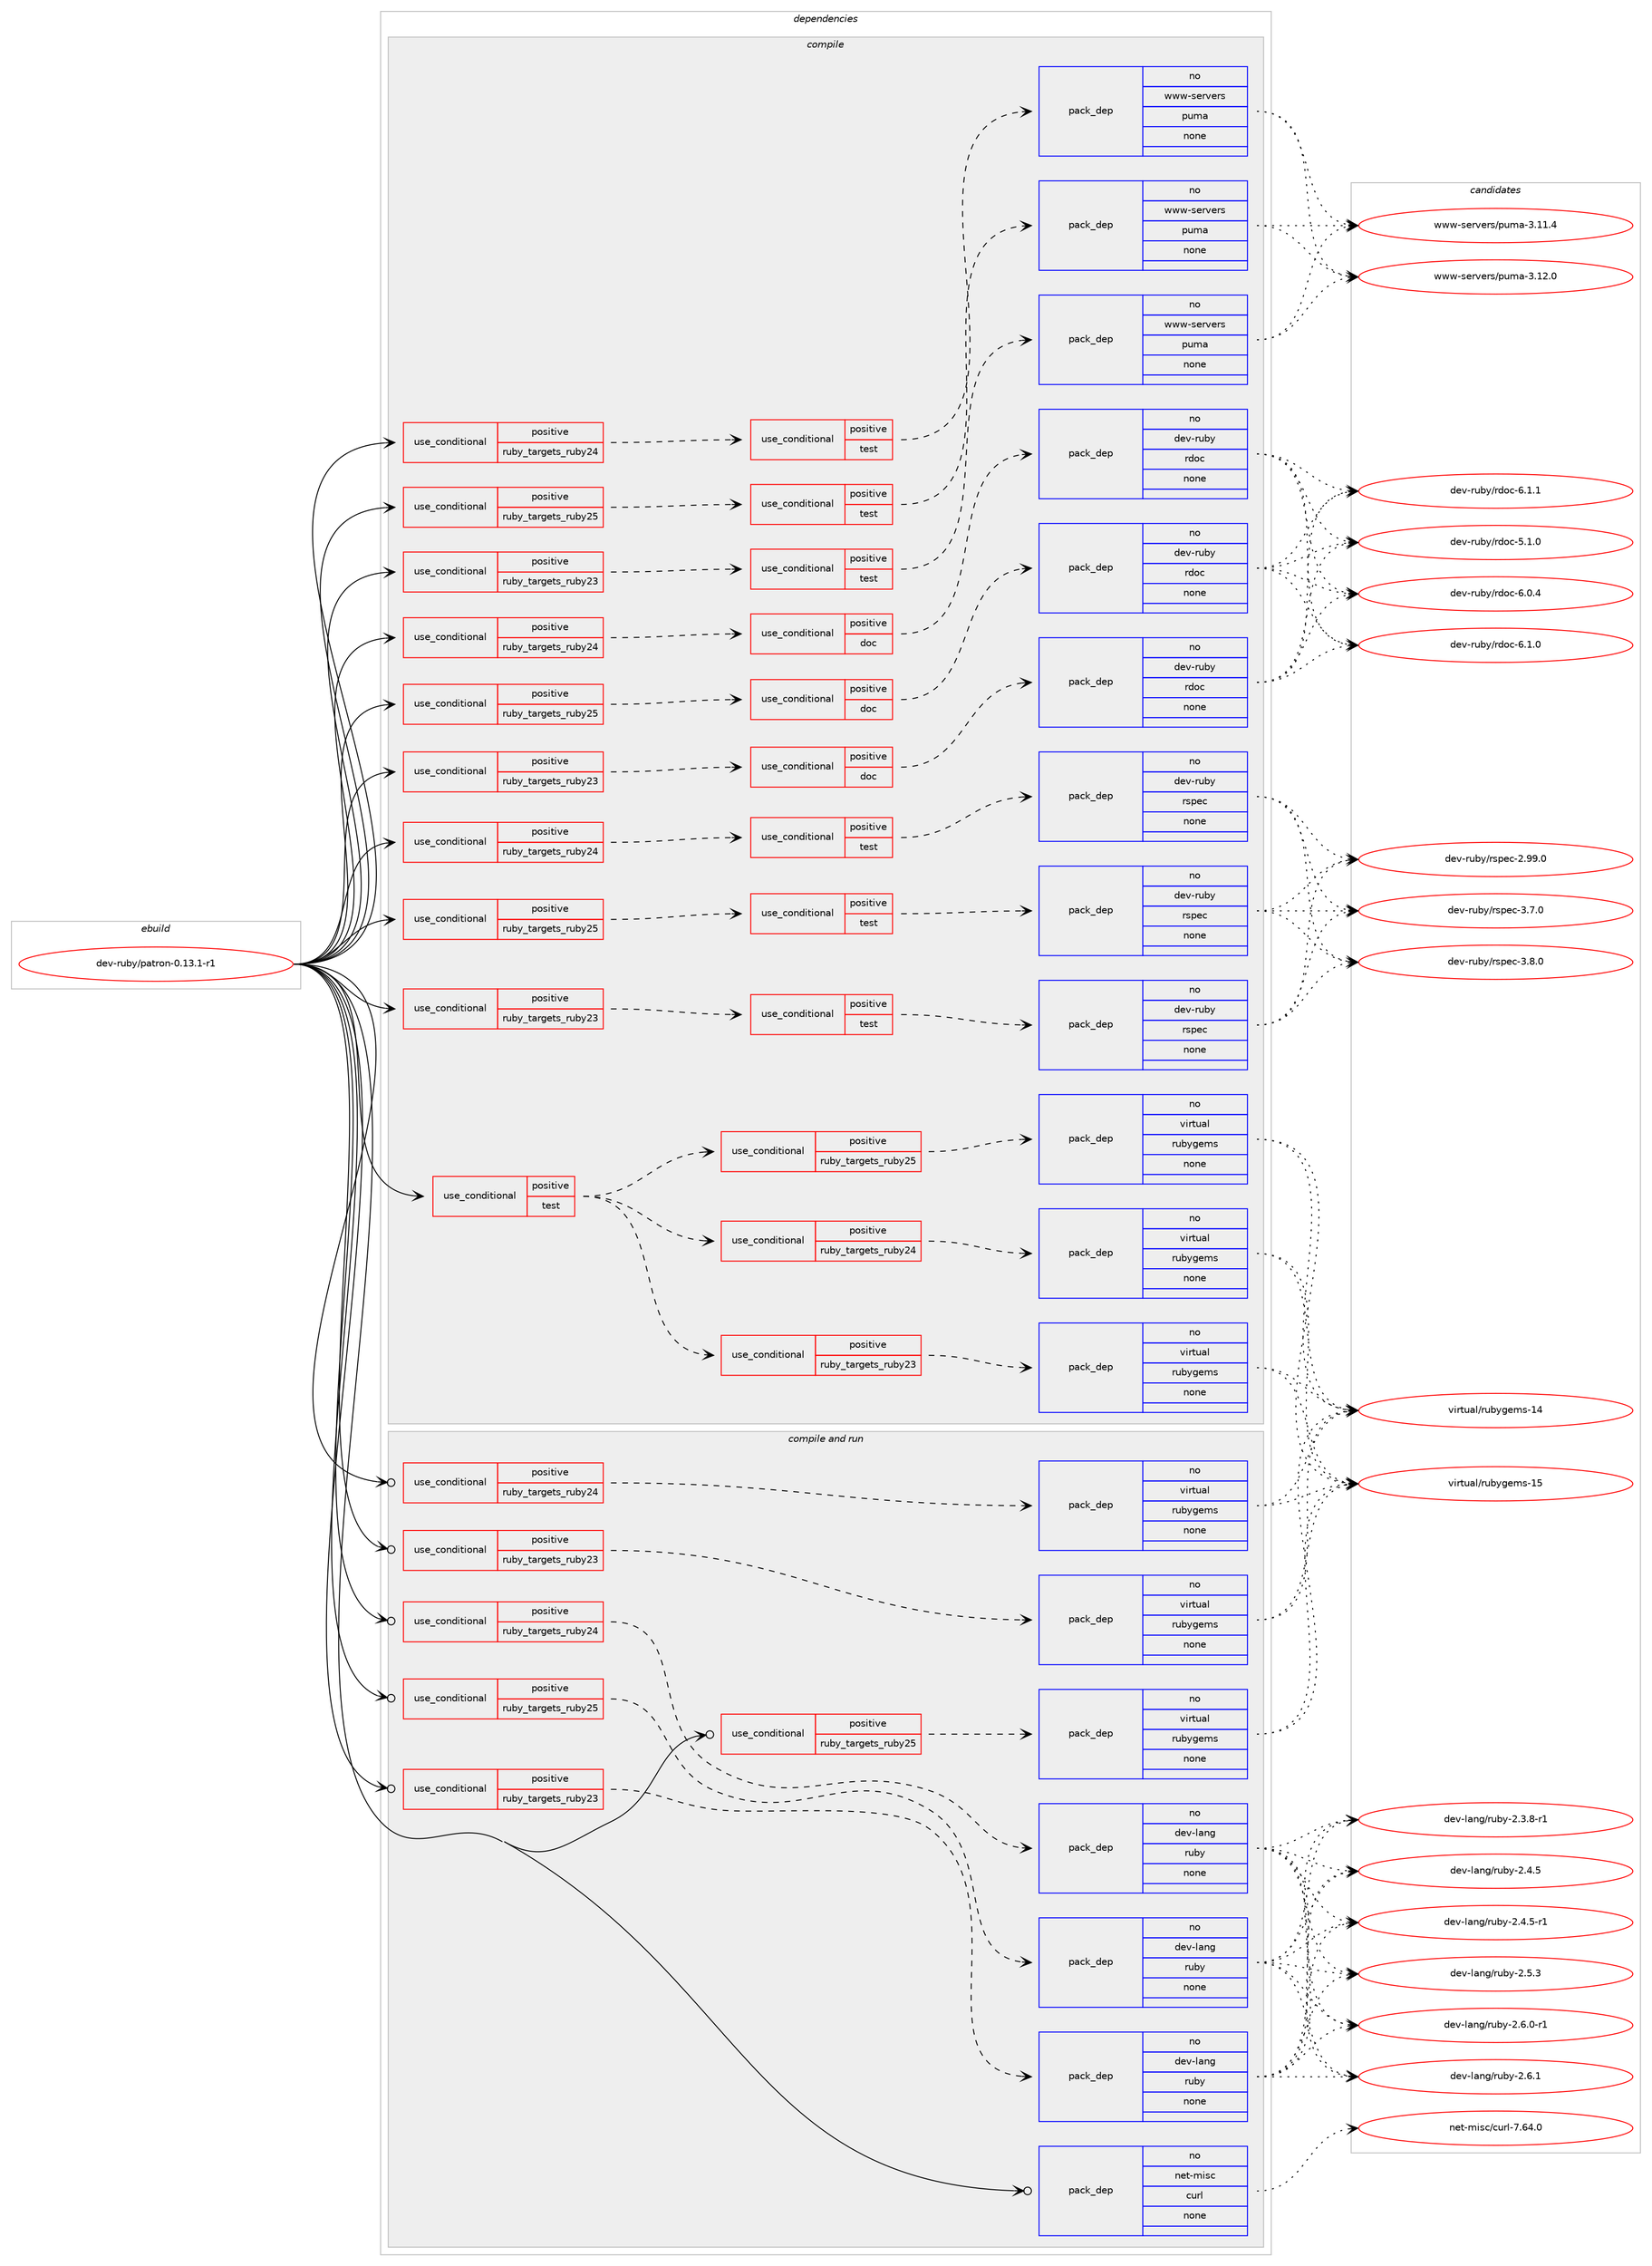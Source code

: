digraph prolog {

# *************
# Graph options
# *************

newrank=true;
concentrate=true;
compound=true;
graph [rankdir=LR,fontname=Helvetica,fontsize=10,ranksep=1.5];#, ranksep=2.5, nodesep=0.2];
edge  [arrowhead=vee];
node  [fontname=Helvetica,fontsize=10];

# **********
# The ebuild
# **********

subgraph cluster_leftcol {
color=gray;
rank=same;
label=<<i>ebuild</i>>;
id [label="dev-ruby/patron-0.13.1-r1", color=red, width=4, href="../dev-ruby/patron-0.13.1-r1.svg"];
}

# ****************
# The dependencies
# ****************

subgraph cluster_midcol {
color=gray;
label=<<i>dependencies</i>>;
subgraph cluster_compile {
fillcolor="#eeeeee";
style=filled;
label=<<i>compile</i>>;
subgraph cond408964 {
dependency1510690 [label=<<TABLE BORDER="0" CELLBORDER="1" CELLSPACING="0" CELLPADDING="4"><TR><TD ROWSPAN="3" CELLPADDING="10">use_conditional</TD></TR><TR><TD>positive</TD></TR><TR><TD>ruby_targets_ruby23</TD></TR></TABLE>>, shape=none, color=red];
subgraph cond408965 {
dependency1510691 [label=<<TABLE BORDER="0" CELLBORDER="1" CELLSPACING="0" CELLPADDING="4"><TR><TD ROWSPAN="3" CELLPADDING="10">use_conditional</TD></TR><TR><TD>positive</TD></TR><TR><TD>doc</TD></TR></TABLE>>, shape=none, color=red];
subgraph pack1078220 {
dependency1510692 [label=<<TABLE BORDER="0" CELLBORDER="1" CELLSPACING="0" CELLPADDING="4" WIDTH="220"><TR><TD ROWSPAN="6" CELLPADDING="30">pack_dep</TD></TR><TR><TD WIDTH="110">no</TD></TR><TR><TD>dev-ruby</TD></TR><TR><TD>rdoc</TD></TR><TR><TD>none</TD></TR><TR><TD></TD></TR></TABLE>>, shape=none, color=blue];
}
dependency1510691:e -> dependency1510692:w [weight=20,style="dashed",arrowhead="vee"];
}
dependency1510690:e -> dependency1510691:w [weight=20,style="dashed",arrowhead="vee"];
}
id:e -> dependency1510690:w [weight=20,style="solid",arrowhead="vee"];
subgraph cond408966 {
dependency1510693 [label=<<TABLE BORDER="0" CELLBORDER="1" CELLSPACING="0" CELLPADDING="4"><TR><TD ROWSPAN="3" CELLPADDING="10">use_conditional</TD></TR><TR><TD>positive</TD></TR><TR><TD>ruby_targets_ruby23</TD></TR></TABLE>>, shape=none, color=red];
subgraph cond408967 {
dependency1510694 [label=<<TABLE BORDER="0" CELLBORDER="1" CELLSPACING="0" CELLPADDING="4"><TR><TD ROWSPAN="3" CELLPADDING="10">use_conditional</TD></TR><TR><TD>positive</TD></TR><TR><TD>test</TD></TR></TABLE>>, shape=none, color=red];
subgraph pack1078221 {
dependency1510695 [label=<<TABLE BORDER="0" CELLBORDER="1" CELLSPACING="0" CELLPADDING="4" WIDTH="220"><TR><TD ROWSPAN="6" CELLPADDING="30">pack_dep</TD></TR><TR><TD WIDTH="110">no</TD></TR><TR><TD>dev-ruby</TD></TR><TR><TD>rspec</TD></TR><TR><TD>none</TD></TR><TR><TD></TD></TR></TABLE>>, shape=none, color=blue];
}
dependency1510694:e -> dependency1510695:w [weight=20,style="dashed",arrowhead="vee"];
}
dependency1510693:e -> dependency1510694:w [weight=20,style="dashed",arrowhead="vee"];
}
id:e -> dependency1510693:w [weight=20,style="solid",arrowhead="vee"];
subgraph cond408968 {
dependency1510696 [label=<<TABLE BORDER="0" CELLBORDER="1" CELLSPACING="0" CELLPADDING="4"><TR><TD ROWSPAN="3" CELLPADDING="10">use_conditional</TD></TR><TR><TD>positive</TD></TR><TR><TD>ruby_targets_ruby23</TD></TR></TABLE>>, shape=none, color=red];
subgraph cond408969 {
dependency1510697 [label=<<TABLE BORDER="0" CELLBORDER="1" CELLSPACING="0" CELLPADDING="4"><TR><TD ROWSPAN="3" CELLPADDING="10">use_conditional</TD></TR><TR><TD>positive</TD></TR><TR><TD>test</TD></TR></TABLE>>, shape=none, color=red];
subgraph pack1078222 {
dependency1510698 [label=<<TABLE BORDER="0" CELLBORDER="1" CELLSPACING="0" CELLPADDING="4" WIDTH="220"><TR><TD ROWSPAN="6" CELLPADDING="30">pack_dep</TD></TR><TR><TD WIDTH="110">no</TD></TR><TR><TD>www-servers</TD></TR><TR><TD>puma</TD></TR><TR><TD>none</TD></TR><TR><TD></TD></TR></TABLE>>, shape=none, color=blue];
}
dependency1510697:e -> dependency1510698:w [weight=20,style="dashed",arrowhead="vee"];
}
dependency1510696:e -> dependency1510697:w [weight=20,style="dashed",arrowhead="vee"];
}
id:e -> dependency1510696:w [weight=20,style="solid",arrowhead="vee"];
subgraph cond408970 {
dependency1510699 [label=<<TABLE BORDER="0" CELLBORDER="1" CELLSPACING="0" CELLPADDING="4"><TR><TD ROWSPAN="3" CELLPADDING="10">use_conditional</TD></TR><TR><TD>positive</TD></TR><TR><TD>ruby_targets_ruby24</TD></TR></TABLE>>, shape=none, color=red];
subgraph cond408971 {
dependency1510700 [label=<<TABLE BORDER="0" CELLBORDER="1" CELLSPACING="0" CELLPADDING="4"><TR><TD ROWSPAN="3" CELLPADDING="10">use_conditional</TD></TR><TR><TD>positive</TD></TR><TR><TD>doc</TD></TR></TABLE>>, shape=none, color=red];
subgraph pack1078223 {
dependency1510701 [label=<<TABLE BORDER="0" CELLBORDER="1" CELLSPACING="0" CELLPADDING="4" WIDTH="220"><TR><TD ROWSPAN="6" CELLPADDING="30">pack_dep</TD></TR><TR><TD WIDTH="110">no</TD></TR><TR><TD>dev-ruby</TD></TR><TR><TD>rdoc</TD></TR><TR><TD>none</TD></TR><TR><TD></TD></TR></TABLE>>, shape=none, color=blue];
}
dependency1510700:e -> dependency1510701:w [weight=20,style="dashed",arrowhead="vee"];
}
dependency1510699:e -> dependency1510700:w [weight=20,style="dashed",arrowhead="vee"];
}
id:e -> dependency1510699:w [weight=20,style="solid",arrowhead="vee"];
subgraph cond408972 {
dependency1510702 [label=<<TABLE BORDER="0" CELLBORDER="1" CELLSPACING="0" CELLPADDING="4"><TR><TD ROWSPAN="3" CELLPADDING="10">use_conditional</TD></TR><TR><TD>positive</TD></TR><TR><TD>ruby_targets_ruby24</TD></TR></TABLE>>, shape=none, color=red];
subgraph cond408973 {
dependency1510703 [label=<<TABLE BORDER="0" CELLBORDER="1" CELLSPACING="0" CELLPADDING="4"><TR><TD ROWSPAN="3" CELLPADDING="10">use_conditional</TD></TR><TR><TD>positive</TD></TR><TR><TD>test</TD></TR></TABLE>>, shape=none, color=red];
subgraph pack1078224 {
dependency1510704 [label=<<TABLE BORDER="0" CELLBORDER="1" CELLSPACING="0" CELLPADDING="4" WIDTH="220"><TR><TD ROWSPAN="6" CELLPADDING="30">pack_dep</TD></TR><TR><TD WIDTH="110">no</TD></TR><TR><TD>dev-ruby</TD></TR><TR><TD>rspec</TD></TR><TR><TD>none</TD></TR><TR><TD></TD></TR></TABLE>>, shape=none, color=blue];
}
dependency1510703:e -> dependency1510704:w [weight=20,style="dashed",arrowhead="vee"];
}
dependency1510702:e -> dependency1510703:w [weight=20,style="dashed",arrowhead="vee"];
}
id:e -> dependency1510702:w [weight=20,style="solid",arrowhead="vee"];
subgraph cond408974 {
dependency1510705 [label=<<TABLE BORDER="0" CELLBORDER="1" CELLSPACING="0" CELLPADDING="4"><TR><TD ROWSPAN="3" CELLPADDING="10">use_conditional</TD></TR><TR><TD>positive</TD></TR><TR><TD>ruby_targets_ruby24</TD></TR></TABLE>>, shape=none, color=red];
subgraph cond408975 {
dependency1510706 [label=<<TABLE BORDER="0" CELLBORDER="1" CELLSPACING="0" CELLPADDING="4"><TR><TD ROWSPAN="3" CELLPADDING="10">use_conditional</TD></TR><TR><TD>positive</TD></TR><TR><TD>test</TD></TR></TABLE>>, shape=none, color=red];
subgraph pack1078225 {
dependency1510707 [label=<<TABLE BORDER="0" CELLBORDER="1" CELLSPACING="0" CELLPADDING="4" WIDTH="220"><TR><TD ROWSPAN="6" CELLPADDING="30">pack_dep</TD></TR><TR><TD WIDTH="110">no</TD></TR><TR><TD>www-servers</TD></TR><TR><TD>puma</TD></TR><TR><TD>none</TD></TR><TR><TD></TD></TR></TABLE>>, shape=none, color=blue];
}
dependency1510706:e -> dependency1510707:w [weight=20,style="dashed",arrowhead="vee"];
}
dependency1510705:e -> dependency1510706:w [weight=20,style="dashed",arrowhead="vee"];
}
id:e -> dependency1510705:w [weight=20,style="solid",arrowhead="vee"];
subgraph cond408976 {
dependency1510708 [label=<<TABLE BORDER="0" CELLBORDER="1" CELLSPACING="0" CELLPADDING="4"><TR><TD ROWSPAN="3" CELLPADDING="10">use_conditional</TD></TR><TR><TD>positive</TD></TR><TR><TD>ruby_targets_ruby25</TD></TR></TABLE>>, shape=none, color=red];
subgraph cond408977 {
dependency1510709 [label=<<TABLE BORDER="0" CELLBORDER="1" CELLSPACING="0" CELLPADDING="4"><TR><TD ROWSPAN="3" CELLPADDING="10">use_conditional</TD></TR><TR><TD>positive</TD></TR><TR><TD>doc</TD></TR></TABLE>>, shape=none, color=red];
subgraph pack1078226 {
dependency1510710 [label=<<TABLE BORDER="0" CELLBORDER="1" CELLSPACING="0" CELLPADDING="4" WIDTH="220"><TR><TD ROWSPAN="6" CELLPADDING="30">pack_dep</TD></TR><TR><TD WIDTH="110">no</TD></TR><TR><TD>dev-ruby</TD></TR><TR><TD>rdoc</TD></TR><TR><TD>none</TD></TR><TR><TD></TD></TR></TABLE>>, shape=none, color=blue];
}
dependency1510709:e -> dependency1510710:w [weight=20,style="dashed",arrowhead="vee"];
}
dependency1510708:e -> dependency1510709:w [weight=20,style="dashed",arrowhead="vee"];
}
id:e -> dependency1510708:w [weight=20,style="solid",arrowhead="vee"];
subgraph cond408978 {
dependency1510711 [label=<<TABLE BORDER="0" CELLBORDER="1" CELLSPACING="0" CELLPADDING="4"><TR><TD ROWSPAN="3" CELLPADDING="10">use_conditional</TD></TR><TR><TD>positive</TD></TR><TR><TD>ruby_targets_ruby25</TD></TR></TABLE>>, shape=none, color=red];
subgraph cond408979 {
dependency1510712 [label=<<TABLE BORDER="0" CELLBORDER="1" CELLSPACING="0" CELLPADDING="4"><TR><TD ROWSPAN="3" CELLPADDING="10">use_conditional</TD></TR><TR><TD>positive</TD></TR><TR><TD>test</TD></TR></TABLE>>, shape=none, color=red];
subgraph pack1078227 {
dependency1510713 [label=<<TABLE BORDER="0" CELLBORDER="1" CELLSPACING="0" CELLPADDING="4" WIDTH="220"><TR><TD ROWSPAN="6" CELLPADDING="30">pack_dep</TD></TR><TR><TD WIDTH="110">no</TD></TR><TR><TD>dev-ruby</TD></TR><TR><TD>rspec</TD></TR><TR><TD>none</TD></TR><TR><TD></TD></TR></TABLE>>, shape=none, color=blue];
}
dependency1510712:e -> dependency1510713:w [weight=20,style="dashed",arrowhead="vee"];
}
dependency1510711:e -> dependency1510712:w [weight=20,style="dashed",arrowhead="vee"];
}
id:e -> dependency1510711:w [weight=20,style="solid",arrowhead="vee"];
subgraph cond408980 {
dependency1510714 [label=<<TABLE BORDER="0" CELLBORDER="1" CELLSPACING="0" CELLPADDING="4"><TR><TD ROWSPAN="3" CELLPADDING="10">use_conditional</TD></TR><TR><TD>positive</TD></TR><TR><TD>ruby_targets_ruby25</TD></TR></TABLE>>, shape=none, color=red];
subgraph cond408981 {
dependency1510715 [label=<<TABLE BORDER="0" CELLBORDER="1" CELLSPACING="0" CELLPADDING="4"><TR><TD ROWSPAN="3" CELLPADDING="10">use_conditional</TD></TR><TR><TD>positive</TD></TR><TR><TD>test</TD></TR></TABLE>>, shape=none, color=red];
subgraph pack1078228 {
dependency1510716 [label=<<TABLE BORDER="0" CELLBORDER="1" CELLSPACING="0" CELLPADDING="4" WIDTH="220"><TR><TD ROWSPAN="6" CELLPADDING="30">pack_dep</TD></TR><TR><TD WIDTH="110">no</TD></TR><TR><TD>www-servers</TD></TR><TR><TD>puma</TD></TR><TR><TD>none</TD></TR><TR><TD></TD></TR></TABLE>>, shape=none, color=blue];
}
dependency1510715:e -> dependency1510716:w [weight=20,style="dashed",arrowhead="vee"];
}
dependency1510714:e -> dependency1510715:w [weight=20,style="dashed",arrowhead="vee"];
}
id:e -> dependency1510714:w [weight=20,style="solid",arrowhead="vee"];
subgraph cond408982 {
dependency1510717 [label=<<TABLE BORDER="0" CELLBORDER="1" CELLSPACING="0" CELLPADDING="4"><TR><TD ROWSPAN="3" CELLPADDING="10">use_conditional</TD></TR><TR><TD>positive</TD></TR><TR><TD>test</TD></TR></TABLE>>, shape=none, color=red];
subgraph cond408983 {
dependency1510718 [label=<<TABLE BORDER="0" CELLBORDER="1" CELLSPACING="0" CELLPADDING="4"><TR><TD ROWSPAN="3" CELLPADDING="10">use_conditional</TD></TR><TR><TD>positive</TD></TR><TR><TD>ruby_targets_ruby23</TD></TR></TABLE>>, shape=none, color=red];
subgraph pack1078229 {
dependency1510719 [label=<<TABLE BORDER="0" CELLBORDER="1" CELLSPACING="0" CELLPADDING="4" WIDTH="220"><TR><TD ROWSPAN="6" CELLPADDING="30">pack_dep</TD></TR><TR><TD WIDTH="110">no</TD></TR><TR><TD>virtual</TD></TR><TR><TD>rubygems</TD></TR><TR><TD>none</TD></TR><TR><TD></TD></TR></TABLE>>, shape=none, color=blue];
}
dependency1510718:e -> dependency1510719:w [weight=20,style="dashed",arrowhead="vee"];
}
dependency1510717:e -> dependency1510718:w [weight=20,style="dashed",arrowhead="vee"];
subgraph cond408984 {
dependency1510720 [label=<<TABLE BORDER="0" CELLBORDER="1" CELLSPACING="0" CELLPADDING="4"><TR><TD ROWSPAN="3" CELLPADDING="10">use_conditional</TD></TR><TR><TD>positive</TD></TR><TR><TD>ruby_targets_ruby24</TD></TR></TABLE>>, shape=none, color=red];
subgraph pack1078230 {
dependency1510721 [label=<<TABLE BORDER="0" CELLBORDER="1" CELLSPACING="0" CELLPADDING="4" WIDTH="220"><TR><TD ROWSPAN="6" CELLPADDING="30">pack_dep</TD></TR><TR><TD WIDTH="110">no</TD></TR><TR><TD>virtual</TD></TR><TR><TD>rubygems</TD></TR><TR><TD>none</TD></TR><TR><TD></TD></TR></TABLE>>, shape=none, color=blue];
}
dependency1510720:e -> dependency1510721:w [weight=20,style="dashed",arrowhead="vee"];
}
dependency1510717:e -> dependency1510720:w [weight=20,style="dashed",arrowhead="vee"];
subgraph cond408985 {
dependency1510722 [label=<<TABLE BORDER="0" CELLBORDER="1" CELLSPACING="0" CELLPADDING="4"><TR><TD ROWSPAN="3" CELLPADDING="10">use_conditional</TD></TR><TR><TD>positive</TD></TR><TR><TD>ruby_targets_ruby25</TD></TR></TABLE>>, shape=none, color=red];
subgraph pack1078231 {
dependency1510723 [label=<<TABLE BORDER="0" CELLBORDER="1" CELLSPACING="0" CELLPADDING="4" WIDTH="220"><TR><TD ROWSPAN="6" CELLPADDING="30">pack_dep</TD></TR><TR><TD WIDTH="110">no</TD></TR><TR><TD>virtual</TD></TR><TR><TD>rubygems</TD></TR><TR><TD>none</TD></TR><TR><TD></TD></TR></TABLE>>, shape=none, color=blue];
}
dependency1510722:e -> dependency1510723:w [weight=20,style="dashed",arrowhead="vee"];
}
dependency1510717:e -> dependency1510722:w [weight=20,style="dashed",arrowhead="vee"];
}
id:e -> dependency1510717:w [weight=20,style="solid",arrowhead="vee"];
}
subgraph cluster_compileandrun {
fillcolor="#eeeeee";
style=filled;
label=<<i>compile and run</i>>;
subgraph cond408986 {
dependency1510724 [label=<<TABLE BORDER="0" CELLBORDER="1" CELLSPACING="0" CELLPADDING="4"><TR><TD ROWSPAN="3" CELLPADDING="10">use_conditional</TD></TR><TR><TD>positive</TD></TR><TR><TD>ruby_targets_ruby23</TD></TR></TABLE>>, shape=none, color=red];
subgraph pack1078232 {
dependency1510725 [label=<<TABLE BORDER="0" CELLBORDER="1" CELLSPACING="0" CELLPADDING="4" WIDTH="220"><TR><TD ROWSPAN="6" CELLPADDING="30">pack_dep</TD></TR><TR><TD WIDTH="110">no</TD></TR><TR><TD>dev-lang</TD></TR><TR><TD>ruby</TD></TR><TR><TD>none</TD></TR><TR><TD></TD></TR></TABLE>>, shape=none, color=blue];
}
dependency1510724:e -> dependency1510725:w [weight=20,style="dashed",arrowhead="vee"];
}
id:e -> dependency1510724:w [weight=20,style="solid",arrowhead="odotvee"];
subgraph cond408987 {
dependency1510726 [label=<<TABLE BORDER="0" CELLBORDER="1" CELLSPACING="0" CELLPADDING="4"><TR><TD ROWSPAN="3" CELLPADDING="10">use_conditional</TD></TR><TR><TD>positive</TD></TR><TR><TD>ruby_targets_ruby23</TD></TR></TABLE>>, shape=none, color=red];
subgraph pack1078233 {
dependency1510727 [label=<<TABLE BORDER="0" CELLBORDER="1" CELLSPACING="0" CELLPADDING="4" WIDTH="220"><TR><TD ROWSPAN="6" CELLPADDING="30">pack_dep</TD></TR><TR><TD WIDTH="110">no</TD></TR><TR><TD>virtual</TD></TR><TR><TD>rubygems</TD></TR><TR><TD>none</TD></TR><TR><TD></TD></TR></TABLE>>, shape=none, color=blue];
}
dependency1510726:e -> dependency1510727:w [weight=20,style="dashed",arrowhead="vee"];
}
id:e -> dependency1510726:w [weight=20,style="solid",arrowhead="odotvee"];
subgraph cond408988 {
dependency1510728 [label=<<TABLE BORDER="0" CELLBORDER="1" CELLSPACING="0" CELLPADDING="4"><TR><TD ROWSPAN="3" CELLPADDING="10">use_conditional</TD></TR><TR><TD>positive</TD></TR><TR><TD>ruby_targets_ruby24</TD></TR></TABLE>>, shape=none, color=red];
subgraph pack1078234 {
dependency1510729 [label=<<TABLE BORDER="0" CELLBORDER="1" CELLSPACING="0" CELLPADDING="4" WIDTH="220"><TR><TD ROWSPAN="6" CELLPADDING="30">pack_dep</TD></TR><TR><TD WIDTH="110">no</TD></TR><TR><TD>dev-lang</TD></TR><TR><TD>ruby</TD></TR><TR><TD>none</TD></TR><TR><TD></TD></TR></TABLE>>, shape=none, color=blue];
}
dependency1510728:e -> dependency1510729:w [weight=20,style="dashed",arrowhead="vee"];
}
id:e -> dependency1510728:w [weight=20,style="solid",arrowhead="odotvee"];
subgraph cond408989 {
dependency1510730 [label=<<TABLE BORDER="0" CELLBORDER="1" CELLSPACING="0" CELLPADDING="4"><TR><TD ROWSPAN="3" CELLPADDING="10">use_conditional</TD></TR><TR><TD>positive</TD></TR><TR><TD>ruby_targets_ruby24</TD></TR></TABLE>>, shape=none, color=red];
subgraph pack1078235 {
dependency1510731 [label=<<TABLE BORDER="0" CELLBORDER="1" CELLSPACING="0" CELLPADDING="4" WIDTH="220"><TR><TD ROWSPAN="6" CELLPADDING="30">pack_dep</TD></TR><TR><TD WIDTH="110">no</TD></TR><TR><TD>virtual</TD></TR><TR><TD>rubygems</TD></TR><TR><TD>none</TD></TR><TR><TD></TD></TR></TABLE>>, shape=none, color=blue];
}
dependency1510730:e -> dependency1510731:w [weight=20,style="dashed",arrowhead="vee"];
}
id:e -> dependency1510730:w [weight=20,style="solid",arrowhead="odotvee"];
subgraph cond408990 {
dependency1510732 [label=<<TABLE BORDER="0" CELLBORDER="1" CELLSPACING="0" CELLPADDING="4"><TR><TD ROWSPAN="3" CELLPADDING="10">use_conditional</TD></TR><TR><TD>positive</TD></TR><TR><TD>ruby_targets_ruby25</TD></TR></TABLE>>, shape=none, color=red];
subgraph pack1078236 {
dependency1510733 [label=<<TABLE BORDER="0" CELLBORDER="1" CELLSPACING="0" CELLPADDING="4" WIDTH="220"><TR><TD ROWSPAN="6" CELLPADDING="30">pack_dep</TD></TR><TR><TD WIDTH="110">no</TD></TR><TR><TD>dev-lang</TD></TR><TR><TD>ruby</TD></TR><TR><TD>none</TD></TR><TR><TD></TD></TR></TABLE>>, shape=none, color=blue];
}
dependency1510732:e -> dependency1510733:w [weight=20,style="dashed",arrowhead="vee"];
}
id:e -> dependency1510732:w [weight=20,style="solid",arrowhead="odotvee"];
subgraph cond408991 {
dependency1510734 [label=<<TABLE BORDER="0" CELLBORDER="1" CELLSPACING="0" CELLPADDING="4"><TR><TD ROWSPAN="3" CELLPADDING="10">use_conditional</TD></TR><TR><TD>positive</TD></TR><TR><TD>ruby_targets_ruby25</TD></TR></TABLE>>, shape=none, color=red];
subgraph pack1078237 {
dependency1510735 [label=<<TABLE BORDER="0" CELLBORDER="1" CELLSPACING="0" CELLPADDING="4" WIDTH="220"><TR><TD ROWSPAN="6" CELLPADDING="30">pack_dep</TD></TR><TR><TD WIDTH="110">no</TD></TR><TR><TD>virtual</TD></TR><TR><TD>rubygems</TD></TR><TR><TD>none</TD></TR><TR><TD></TD></TR></TABLE>>, shape=none, color=blue];
}
dependency1510734:e -> dependency1510735:w [weight=20,style="dashed",arrowhead="vee"];
}
id:e -> dependency1510734:w [weight=20,style="solid",arrowhead="odotvee"];
subgraph pack1078238 {
dependency1510736 [label=<<TABLE BORDER="0" CELLBORDER="1" CELLSPACING="0" CELLPADDING="4" WIDTH="220"><TR><TD ROWSPAN="6" CELLPADDING="30">pack_dep</TD></TR><TR><TD WIDTH="110">no</TD></TR><TR><TD>net-misc</TD></TR><TR><TD>curl</TD></TR><TR><TD>none</TD></TR><TR><TD></TD></TR></TABLE>>, shape=none, color=blue];
}
id:e -> dependency1510736:w [weight=20,style="solid",arrowhead="odotvee"];
}
subgraph cluster_run {
fillcolor="#eeeeee";
style=filled;
label=<<i>run</i>>;
}
}

# **************
# The candidates
# **************

subgraph cluster_choices {
rank=same;
color=gray;
label=<<i>candidates</i>>;

subgraph choice1078220 {
color=black;
nodesep=1;
choice10010111845114117981214711410011199455346494648 [label="dev-ruby/rdoc-5.1.0", color=red, width=4,href="../dev-ruby/rdoc-5.1.0.svg"];
choice10010111845114117981214711410011199455446484652 [label="dev-ruby/rdoc-6.0.4", color=red, width=4,href="../dev-ruby/rdoc-6.0.4.svg"];
choice10010111845114117981214711410011199455446494648 [label="dev-ruby/rdoc-6.1.0", color=red, width=4,href="../dev-ruby/rdoc-6.1.0.svg"];
choice10010111845114117981214711410011199455446494649 [label="dev-ruby/rdoc-6.1.1", color=red, width=4,href="../dev-ruby/rdoc-6.1.1.svg"];
dependency1510692:e -> choice10010111845114117981214711410011199455346494648:w [style=dotted,weight="100"];
dependency1510692:e -> choice10010111845114117981214711410011199455446484652:w [style=dotted,weight="100"];
dependency1510692:e -> choice10010111845114117981214711410011199455446494648:w [style=dotted,weight="100"];
dependency1510692:e -> choice10010111845114117981214711410011199455446494649:w [style=dotted,weight="100"];
}
subgraph choice1078221 {
color=black;
nodesep=1;
choice1001011184511411798121471141151121019945504657574648 [label="dev-ruby/rspec-2.99.0", color=red, width=4,href="../dev-ruby/rspec-2.99.0.svg"];
choice10010111845114117981214711411511210199455146554648 [label="dev-ruby/rspec-3.7.0", color=red, width=4,href="../dev-ruby/rspec-3.7.0.svg"];
choice10010111845114117981214711411511210199455146564648 [label="dev-ruby/rspec-3.8.0", color=red, width=4,href="../dev-ruby/rspec-3.8.0.svg"];
dependency1510695:e -> choice1001011184511411798121471141151121019945504657574648:w [style=dotted,weight="100"];
dependency1510695:e -> choice10010111845114117981214711411511210199455146554648:w [style=dotted,weight="100"];
dependency1510695:e -> choice10010111845114117981214711411511210199455146564648:w [style=dotted,weight="100"];
}
subgraph choice1078222 {
color=black;
nodesep=1;
choice11911911945115101114118101114115471121171099745514649494652 [label="www-servers/puma-3.11.4", color=red, width=4,href="../www-servers/puma-3.11.4.svg"];
choice11911911945115101114118101114115471121171099745514649504648 [label="www-servers/puma-3.12.0", color=red, width=4,href="../www-servers/puma-3.12.0.svg"];
dependency1510698:e -> choice11911911945115101114118101114115471121171099745514649494652:w [style=dotted,weight="100"];
dependency1510698:e -> choice11911911945115101114118101114115471121171099745514649504648:w [style=dotted,weight="100"];
}
subgraph choice1078223 {
color=black;
nodesep=1;
choice10010111845114117981214711410011199455346494648 [label="dev-ruby/rdoc-5.1.0", color=red, width=4,href="../dev-ruby/rdoc-5.1.0.svg"];
choice10010111845114117981214711410011199455446484652 [label="dev-ruby/rdoc-6.0.4", color=red, width=4,href="../dev-ruby/rdoc-6.0.4.svg"];
choice10010111845114117981214711410011199455446494648 [label="dev-ruby/rdoc-6.1.0", color=red, width=4,href="../dev-ruby/rdoc-6.1.0.svg"];
choice10010111845114117981214711410011199455446494649 [label="dev-ruby/rdoc-6.1.1", color=red, width=4,href="../dev-ruby/rdoc-6.1.1.svg"];
dependency1510701:e -> choice10010111845114117981214711410011199455346494648:w [style=dotted,weight="100"];
dependency1510701:e -> choice10010111845114117981214711410011199455446484652:w [style=dotted,weight="100"];
dependency1510701:e -> choice10010111845114117981214711410011199455446494648:w [style=dotted,weight="100"];
dependency1510701:e -> choice10010111845114117981214711410011199455446494649:w [style=dotted,weight="100"];
}
subgraph choice1078224 {
color=black;
nodesep=1;
choice1001011184511411798121471141151121019945504657574648 [label="dev-ruby/rspec-2.99.0", color=red, width=4,href="../dev-ruby/rspec-2.99.0.svg"];
choice10010111845114117981214711411511210199455146554648 [label="dev-ruby/rspec-3.7.0", color=red, width=4,href="../dev-ruby/rspec-3.7.0.svg"];
choice10010111845114117981214711411511210199455146564648 [label="dev-ruby/rspec-3.8.0", color=red, width=4,href="../dev-ruby/rspec-3.8.0.svg"];
dependency1510704:e -> choice1001011184511411798121471141151121019945504657574648:w [style=dotted,weight="100"];
dependency1510704:e -> choice10010111845114117981214711411511210199455146554648:w [style=dotted,weight="100"];
dependency1510704:e -> choice10010111845114117981214711411511210199455146564648:w [style=dotted,weight="100"];
}
subgraph choice1078225 {
color=black;
nodesep=1;
choice11911911945115101114118101114115471121171099745514649494652 [label="www-servers/puma-3.11.4", color=red, width=4,href="../www-servers/puma-3.11.4.svg"];
choice11911911945115101114118101114115471121171099745514649504648 [label="www-servers/puma-3.12.0", color=red, width=4,href="../www-servers/puma-3.12.0.svg"];
dependency1510707:e -> choice11911911945115101114118101114115471121171099745514649494652:w [style=dotted,weight="100"];
dependency1510707:e -> choice11911911945115101114118101114115471121171099745514649504648:w [style=dotted,weight="100"];
}
subgraph choice1078226 {
color=black;
nodesep=1;
choice10010111845114117981214711410011199455346494648 [label="dev-ruby/rdoc-5.1.0", color=red, width=4,href="../dev-ruby/rdoc-5.1.0.svg"];
choice10010111845114117981214711410011199455446484652 [label="dev-ruby/rdoc-6.0.4", color=red, width=4,href="../dev-ruby/rdoc-6.0.4.svg"];
choice10010111845114117981214711410011199455446494648 [label="dev-ruby/rdoc-6.1.0", color=red, width=4,href="../dev-ruby/rdoc-6.1.0.svg"];
choice10010111845114117981214711410011199455446494649 [label="dev-ruby/rdoc-6.1.1", color=red, width=4,href="../dev-ruby/rdoc-6.1.1.svg"];
dependency1510710:e -> choice10010111845114117981214711410011199455346494648:w [style=dotted,weight="100"];
dependency1510710:e -> choice10010111845114117981214711410011199455446484652:w [style=dotted,weight="100"];
dependency1510710:e -> choice10010111845114117981214711410011199455446494648:w [style=dotted,weight="100"];
dependency1510710:e -> choice10010111845114117981214711410011199455446494649:w [style=dotted,weight="100"];
}
subgraph choice1078227 {
color=black;
nodesep=1;
choice1001011184511411798121471141151121019945504657574648 [label="dev-ruby/rspec-2.99.0", color=red, width=4,href="../dev-ruby/rspec-2.99.0.svg"];
choice10010111845114117981214711411511210199455146554648 [label="dev-ruby/rspec-3.7.0", color=red, width=4,href="../dev-ruby/rspec-3.7.0.svg"];
choice10010111845114117981214711411511210199455146564648 [label="dev-ruby/rspec-3.8.0", color=red, width=4,href="../dev-ruby/rspec-3.8.0.svg"];
dependency1510713:e -> choice1001011184511411798121471141151121019945504657574648:w [style=dotted,weight="100"];
dependency1510713:e -> choice10010111845114117981214711411511210199455146554648:w [style=dotted,weight="100"];
dependency1510713:e -> choice10010111845114117981214711411511210199455146564648:w [style=dotted,weight="100"];
}
subgraph choice1078228 {
color=black;
nodesep=1;
choice11911911945115101114118101114115471121171099745514649494652 [label="www-servers/puma-3.11.4", color=red, width=4,href="../www-servers/puma-3.11.4.svg"];
choice11911911945115101114118101114115471121171099745514649504648 [label="www-servers/puma-3.12.0", color=red, width=4,href="../www-servers/puma-3.12.0.svg"];
dependency1510716:e -> choice11911911945115101114118101114115471121171099745514649494652:w [style=dotted,weight="100"];
dependency1510716:e -> choice11911911945115101114118101114115471121171099745514649504648:w [style=dotted,weight="100"];
}
subgraph choice1078229 {
color=black;
nodesep=1;
choice118105114116117971084711411798121103101109115454952 [label="virtual/rubygems-14", color=red, width=4,href="../virtual/rubygems-14.svg"];
choice118105114116117971084711411798121103101109115454953 [label="virtual/rubygems-15", color=red, width=4,href="../virtual/rubygems-15.svg"];
dependency1510719:e -> choice118105114116117971084711411798121103101109115454952:w [style=dotted,weight="100"];
dependency1510719:e -> choice118105114116117971084711411798121103101109115454953:w [style=dotted,weight="100"];
}
subgraph choice1078230 {
color=black;
nodesep=1;
choice118105114116117971084711411798121103101109115454952 [label="virtual/rubygems-14", color=red, width=4,href="../virtual/rubygems-14.svg"];
choice118105114116117971084711411798121103101109115454953 [label="virtual/rubygems-15", color=red, width=4,href="../virtual/rubygems-15.svg"];
dependency1510721:e -> choice118105114116117971084711411798121103101109115454952:w [style=dotted,weight="100"];
dependency1510721:e -> choice118105114116117971084711411798121103101109115454953:w [style=dotted,weight="100"];
}
subgraph choice1078231 {
color=black;
nodesep=1;
choice118105114116117971084711411798121103101109115454952 [label="virtual/rubygems-14", color=red, width=4,href="../virtual/rubygems-14.svg"];
choice118105114116117971084711411798121103101109115454953 [label="virtual/rubygems-15", color=red, width=4,href="../virtual/rubygems-15.svg"];
dependency1510723:e -> choice118105114116117971084711411798121103101109115454952:w [style=dotted,weight="100"];
dependency1510723:e -> choice118105114116117971084711411798121103101109115454953:w [style=dotted,weight="100"];
}
subgraph choice1078232 {
color=black;
nodesep=1;
choice100101118451089711010347114117981214550465146564511449 [label="dev-lang/ruby-2.3.8-r1", color=red, width=4,href="../dev-lang/ruby-2.3.8-r1.svg"];
choice10010111845108971101034711411798121455046524653 [label="dev-lang/ruby-2.4.5", color=red, width=4,href="../dev-lang/ruby-2.4.5.svg"];
choice100101118451089711010347114117981214550465246534511449 [label="dev-lang/ruby-2.4.5-r1", color=red, width=4,href="../dev-lang/ruby-2.4.5-r1.svg"];
choice10010111845108971101034711411798121455046534651 [label="dev-lang/ruby-2.5.3", color=red, width=4,href="../dev-lang/ruby-2.5.3.svg"];
choice100101118451089711010347114117981214550465446484511449 [label="dev-lang/ruby-2.6.0-r1", color=red, width=4,href="../dev-lang/ruby-2.6.0-r1.svg"];
choice10010111845108971101034711411798121455046544649 [label="dev-lang/ruby-2.6.1", color=red, width=4,href="../dev-lang/ruby-2.6.1.svg"];
dependency1510725:e -> choice100101118451089711010347114117981214550465146564511449:w [style=dotted,weight="100"];
dependency1510725:e -> choice10010111845108971101034711411798121455046524653:w [style=dotted,weight="100"];
dependency1510725:e -> choice100101118451089711010347114117981214550465246534511449:w [style=dotted,weight="100"];
dependency1510725:e -> choice10010111845108971101034711411798121455046534651:w [style=dotted,weight="100"];
dependency1510725:e -> choice100101118451089711010347114117981214550465446484511449:w [style=dotted,weight="100"];
dependency1510725:e -> choice10010111845108971101034711411798121455046544649:w [style=dotted,weight="100"];
}
subgraph choice1078233 {
color=black;
nodesep=1;
choice118105114116117971084711411798121103101109115454952 [label="virtual/rubygems-14", color=red, width=4,href="../virtual/rubygems-14.svg"];
choice118105114116117971084711411798121103101109115454953 [label="virtual/rubygems-15", color=red, width=4,href="../virtual/rubygems-15.svg"];
dependency1510727:e -> choice118105114116117971084711411798121103101109115454952:w [style=dotted,weight="100"];
dependency1510727:e -> choice118105114116117971084711411798121103101109115454953:w [style=dotted,weight="100"];
}
subgraph choice1078234 {
color=black;
nodesep=1;
choice100101118451089711010347114117981214550465146564511449 [label="dev-lang/ruby-2.3.8-r1", color=red, width=4,href="../dev-lang/ruby-2.3.8-r1.svg"];
choice10010111845108971101034711411798121455046524653 [label="dev-lang/ruby-2.4.5", color=red, width=4,href="../dev-lang/ruby-2.4.5.svg"];
choice100101118451089711010347114117981214550465246534511449 [label="dev-lang/ruby-2.4.5-r1", color=red, width=4,href="../dev-lang/ruby-2.4.5-r1.svg"];
choice10010111845108971101034711411798121455046534651 [label="dev-lang/ruby-2.5.3", color=red, width=4,href="../dev-lang/ruby-2.5.3.svg"];
choice100101118451089711010347114117981214550465446484511449 [label="dev-lang/ruby-2.6.0-r1", color=red, width=4,href="../dev-lang/ruby-2.6.0-r1.svg"];
choice10010111845108971101034711411798121455046544649 [label="dev-lang/ruby-2.6.1", color=red, width=4,href="../dev-lang/ruby-2.6.1.svg"];
dependency1510729:e -> choice100101118451089711010347114117981214550465146564511449:w [style=dotted,weight="100"];
dependency1510729:e -> choice10010111845108971101034711411798121455046524653:w [style=dotted,weight="100"];
dependency1510729:e -> choice100101118451089711010347114117981214550465246534511449:w [style=dotted,weight="100"];
dependency1510729:e -> choice10010111845108971101034711411798121455046534651:w [style=dotted,weight="100"];
dependency1510729:e -> choice100101118451089711010347114117981214550465446484511449:w [style=dotted,weight="100"];
dependency1510729:e -> choice10010111845108971101034711411798121455046544649:w [style=dotted,weight="100"];
}
subgraph choice1078235 {
color=black;
nodesep=1;
choice118105114116117971084711411798121103101109115454952 [label="virtual/rubygems-14", color=red, width=4,href="../virtual/rubygems-14.svg"];
choice118105114116117971084711411798121103101109115454953 [label="virtual/rubygems-15", color=red, width=4,href="../virtual/rubygems-15.svg"];
dependency1510731:e -> choice118105114116117971084711411798121103101109115454952:w [style=dotted,weight="100"];
dependency1510731:e -> choice118105114116117971084711411798121103101109115454953:w [style=dotted,weight="100"];
}
subgraph choice1078236 {
color=black;
nodesep=1;
choice100101118451089711010347114117981214550465146564511449 [label="dev-lang/ruby-2.3.8-r1", color=red, width=4,href="../dev-lang/ruby-2.3.8-r1.svg"];
choice10010111845108971101034711411798121455046524653 [label="dev-lang/ruby-2.4.5", color=red, width=4,href="../dev-lang/ruby-2.4.5.svg"];
choice100101118451089711010347114117981214550465246534511449 [label="dev-lang/ruby-2.4.5-r1", color=red, width=4,href="../dev-lang/ruby-2.4.5-r1.svg"];
choice10010111845108971101034711411798121455046534651 [label="dev-lang/ruby-2.5.3", color=red, width=4,href="../dev-lang/ruby-2.5.3.svg"];
choice100101118451089711010347114117981214550465446484511449 [label="dev-lang/ruby-2.6.0-r1", color=red, width=4,href="../dev-lang/ruby-2.6.0-r1.svg"];
choice10010111845108971101034711411798121455046544649 [label="dev-lang/ruby-2.6.1", color=red, width=4,href="../dev-lang/ruby-2.6.1.svg"];
dependency1510733:e -> choice100101118451089711010347114117981214550465146564511449:w [style=dotted,weight="100"];
dependency1510733:e -> choice10010111845108971101034711411798121455046524653:w [style=dotted,weight="100"];
dependency1510733:e -> choice100101118451089711010347114117981214550465246534511449:w [style=dotted,weight="100"];
dependency1510733:e -> choice10010111845108971101034711411798121455046534651:w [style=dotted,weight="100"];
dependency1510733:e -> choice100101118451089711010347114117981214550465446484511449:w [style=dotted,weight="100"];
dependency1510733:e -> choice10010111845108971101034711411798121455046544649:w [style=dotted,weight="100"];
}
subgraph choice1078237 {
color=black;
nodesep=1;
choice118105114116117971084711411798121103101109115454952 [label="virtual/rubygems-14", color=red, width=4,href="../virtual/rubygems-14.svg"];
choice118105114116117971084711411798121103101109115454953 [label="virtual/rubygems-15", color=red, width=4,href="../virtual/rubygems-15.svg"];
dependency1510735:e -> choice118105114116117971084711411798121103101109115454952:w [style=dotted,weight="100"];
dependency1510735:e -> choice118105114116117971084711411798121103101109115454953:w [style=dotted,weight="100"];
}
subgraph choice1078238 {
color=black;
nodesep=1;
choice1101011164510910511599479911711410845554654524648 [label="net-misc/curl-7.64.0", color=red, width=4,href="../net-misc/curl-7.64.0.svg"];
dependency1510736:e -> choice1101011164510910511599479911711410845554654524648:w [style=dotted,weight="100"];
}
}

}
